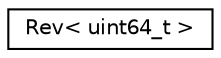 digraph "Graphical Class Hierarchy"
{
 // LATEX_PDF_SIZE
  edge [fontname="Helvetica",fontsize="10",labelfontname="Helvetica",labelfontsize="10"];
  node [fontname="Helvetica",fontsize="10",shape=record];
  rankdir="LR";
  Node0 [label="Rev\< uint64_t \>",height=0.2,width=0.4,color="black", fillcolor="white", style="filled",URL="$classoperations__research_1_1_rev.html",tooltip=" "];
}
